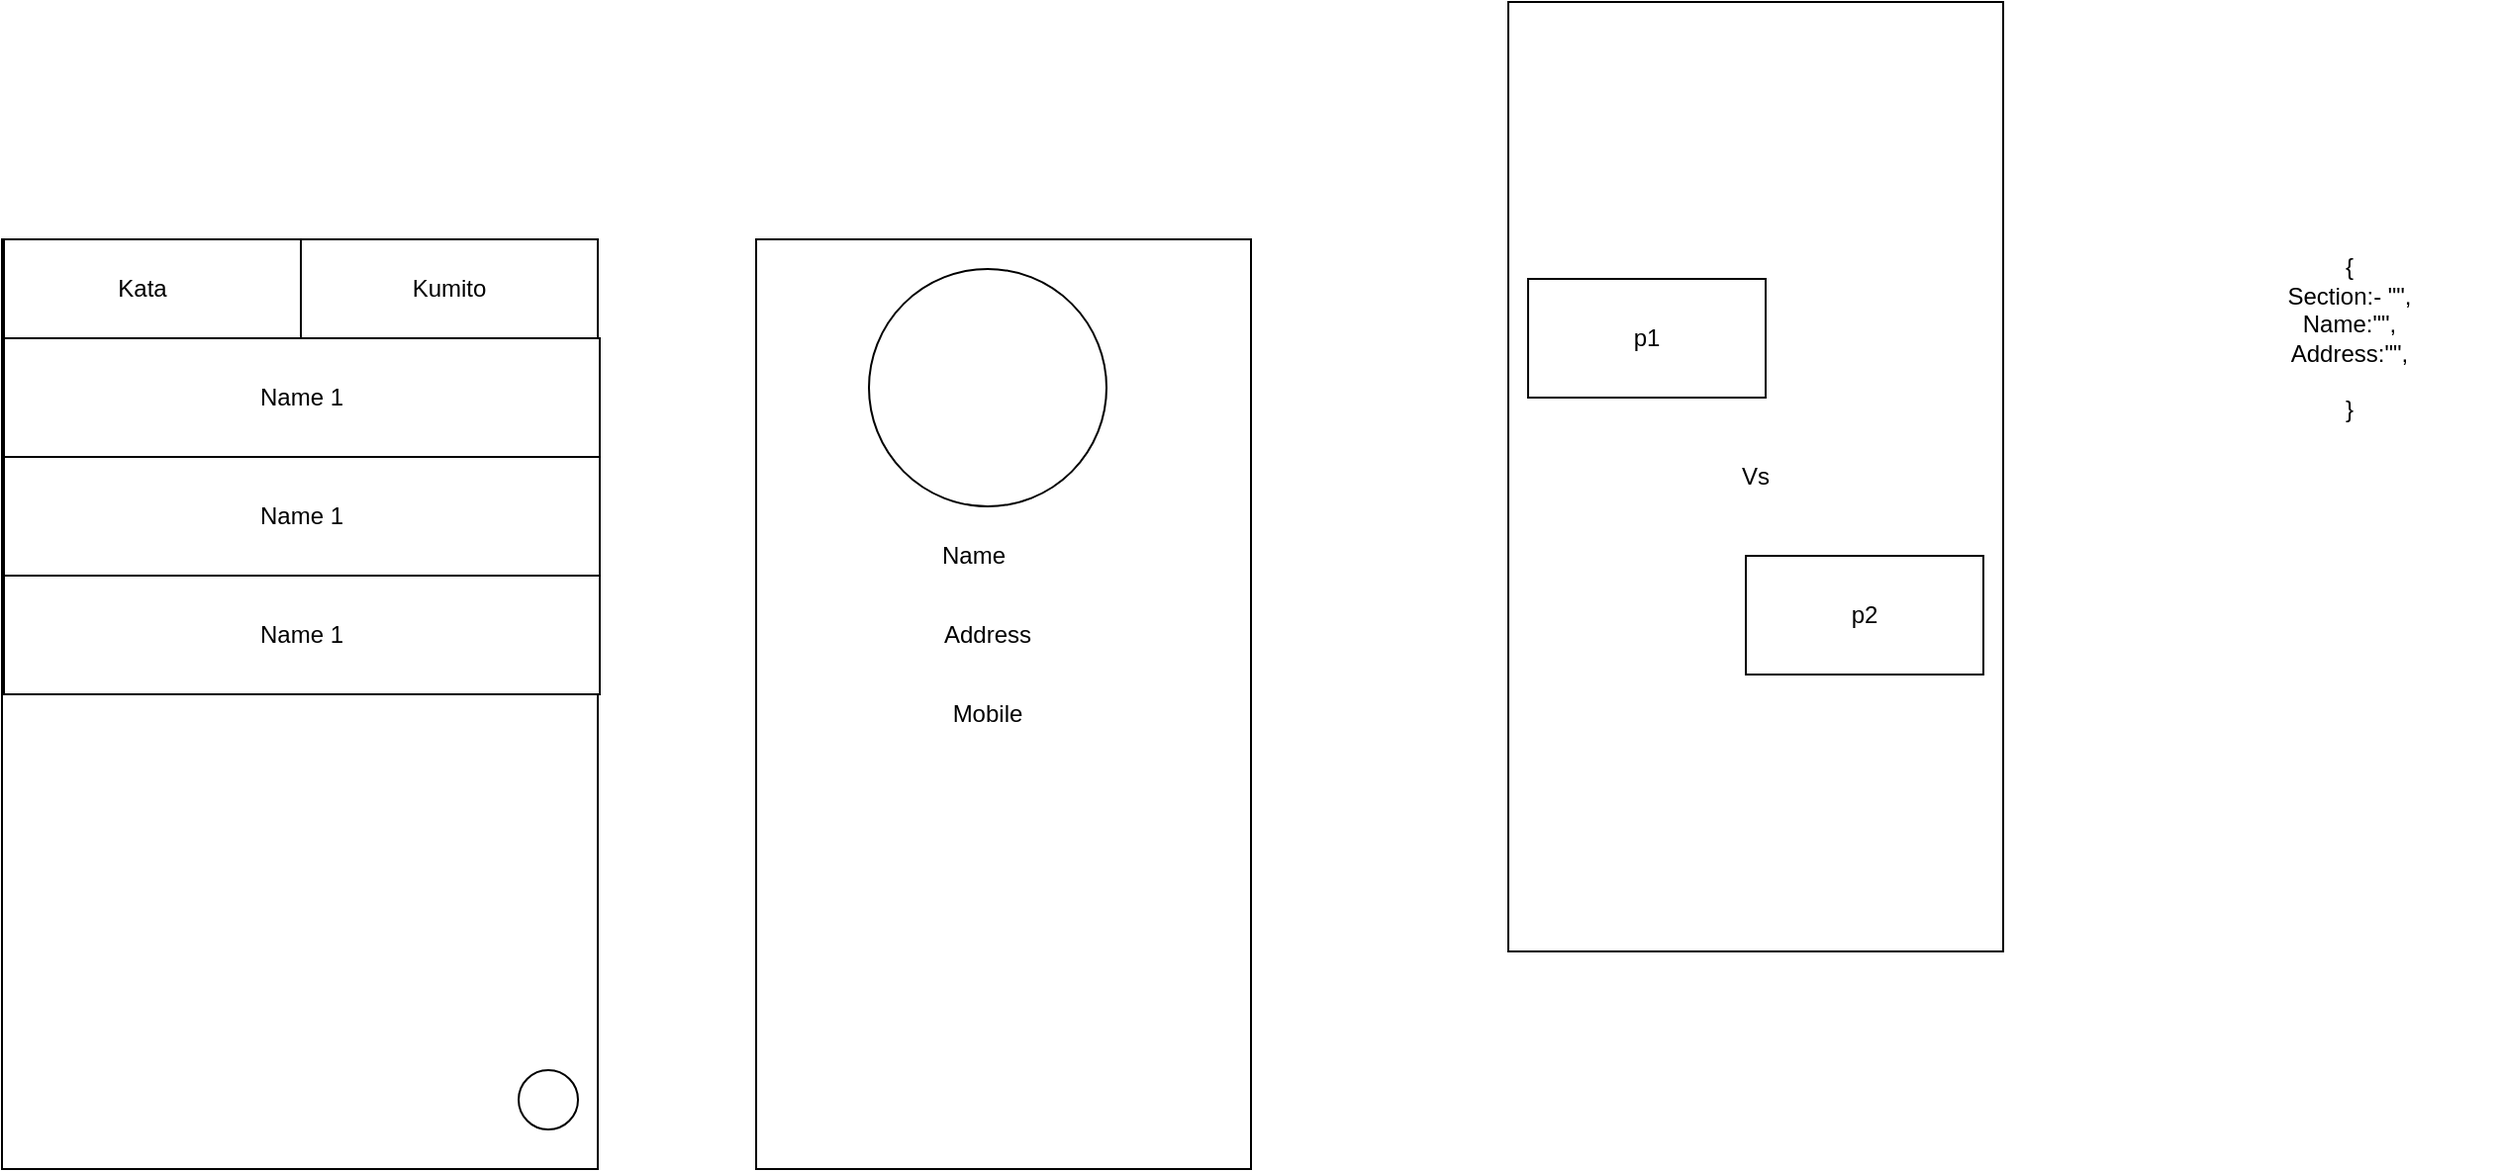 <mxfile version="14.4.4" type="github">
  <diagram id="pchS6Hf_Uqh4I5BB2NQV" name="Page-1">
    <mxGraphModel dx="820" dy="1619" grid="1" gridSize="10" guides="1" tooltips="1" connect="1" arrows="1" fold="1" page="1" pageScale="1" pageWidth="827" pageHeight="1169" math="0" shadow="0">
      <root>
        <mxCell id="0" />
        <mxCell id="1" parent="0" />
        <mxCell id="5fxtnOiOH_zPr_XEe2Hh-4" value="" style="rounded=0;whiteSpace=wrap;html=1;" vertex="1" parent="1">
          <mxGeometry x="269" y="20" width="301" height="470" as="geometry" />
        </mxCell>
        <mxCell id="5fxtnOiOH_zPr_XEe2Hh-14" value="" style="rounded=0;whiteSpace=wrap;html=1;" vertex="1" parent="1">
          <mxGeometry x="270" y="20" width="300" height="50" as="geometry" />
        </mxCell>
        <mxCell id="5fxtnOiOH_zPr_XEe2Hh-16" value="" style="rounded=0;whiteSpace=wrap;html=1;" vertex="1" parent="1">
          <mxGeometry x="270" y="20" width="150" height="50" as="geometry" />
        </mxCell>
        <mxCell id="5fxtnOiOH_zPr_XEe2Hh-17" value="Kumito" style="rounded=0;whiteSpace=wrap;html=1;" vertex="1" parent="1">
          <mxGeometry x="420" y="20" width="150" height="50" as="geometry" />
        </mxCell>
        <mxCell id="5fxtnOiOH_zPr_XEe2Hh-18" value="Kata" style="text;html=1;strokeColor=none;fillColor=none;align=center;verticalAlign=middle;whiteSpace=wrap;rounded=0;" vertex="1" parent="1">
          <mxGeometry x="320" y="35" width="40" height="20" as="geometry" />
        </mxCell>
        <mxCell id="5fxtnOiOH_zPr_XEe2Hh-19" value="Name 1" style="rounded=0;whiteSpace=wrap;html=1;" vertex="1" parent="1">
          <mxGeometry x="270" y="70" width="301" height="60" as="geometry" />
        </mxCell>
        <mxCell id="5fxtnOiOH_zPr_XEe2Hh-20" value="Name 1" style="rounded=0;whiteSpace=wrap;html=1;" vertex="1" parent="1">
          <mxGeometry x="270" y="130" width="301" height="60" as="geometry" />
        </mxCell>
        <mxCell id="5fxtnOiOH_zPr_XEe2Hh-21" value="Name 1" style="rounded=0;whiteSpace=wrap;html=1;" vertex="1" parent="1">
          <mxGeometry x="270" y="190" width="301" height="60" as="geometry" />
        </mxCell>
        <mxCell id="5fxtnOiOH_zPr_XEe2Hh-22" value="" style="rounded=0;whiteSpace=wrap;html=1;" vertex="1" parent="1">
          <mxGeometry x="650" y="20" width="250" height="470" as="geometry" />
        </mxCell>
        <mxCell id="5fxtnOiOH_zPr_XEe2Hh-23" value="" style="ellipse;whiteSpace=wrap;html=1;" vertex="1" parent="1">
          <mxGeometry x="707" y="35" width="120" height="120" as="geometry" />
        </mxCell>
        <mxCell id="5fxtnOiOH_zPr_XEe2Hh-24" value="Name" style="text;html=1;strokeColor=none;fillColor=none;align=center;verticalAlign=middle;whiteSpace=wrap;rounded=0;" vertex="1" parent="1">
          <mxGeometry x="720" y="170" width="80" height="20" as="geometry" />
        </mxCell>
        <mxCell id="5fxtnOiOH_zPr_XEe2Hh-25" value="" style="ellipse;whiteSpace=wrap;html=1;aspect=fixed;" vertex="1" parent="1">
          <mxGeometry x="530" y="440" width="30" height="30" as="geometry" />
        </mxCell>
        <mxCell id="5fxtnOiOH_zPr_XEe2Hh-26" value="Address" style="text;html=1;strokeColor=none;fillColor=none;align=center;verticalAlign=middle;whiteSpace=wrap;rounded=0;" vertex="1" parent="1">
          <mxGeometry x="747" y="210" width="40" height="20" as="geometry" />
        </mxCell>
        <mxCell id="5fxtnOiOH_zPr_XEe2Hh-27" value="Mobile" style="text;html=1;strokeColor=none;fillColor=none;align=center;verticalAlign=middle;whiteSpace=wrap;rounded=0;" vertex="1" parent="1">
          <mxGeometry x="747" y="250" width="40" height="20" as="geometry" />
        </mxCell>
        <mxCell id="5fxtnOiOH_zPr_XEe2Hh-28" value="Vs" style="rounded=0;whiteSpace=wrap;html=1;" vertex="1" parent="1">
          <mxGeometry x="1030" y="-100" width="250" height="480" as="geometry" />
        </mxCell>
        <mxCell id="5fxtnOiOH_zPr_XEe2Hh-29" value="p1" style="rounded=0;whiteSpace=wrap;html=1;" vertex="1" parent="1">
          <mxGeometry x="1040" y="40" width="120" height="60" as="geometry" />
        </mxCell>
        <mxCell id="5fxtnOiOH_zPr_XEe2Hh-30" value="p2" style="rounded=0;whiteSpace=wrap;html=1;" vertex="1" parent="1">
          <mxGeometry x="1150" y="180" width="120" height="60" as="geometry" />
        </mxCell>
        <mxCell id="5fxtnOiOH_zPr_XEe2Hh-31" value="{&lt;br&gt;Section:- &quot;&quot;,&lt;br&gt;Name:&quot;&quot;,&lt;br&gt;Address:&quot;&quot;,&lt;br&gt;&lt;br&gt;}" style="text;html=1;strokeColor=none;fillColor=none;align=center;verticalAlign=middle;whiteSpace=wrap;rounded=0;" vertex="1" parent="1">
          <mxGeometry x="1380" y="-95" width="150" height="330" as="geometry" />
        </mxCell>
      </root>
    </mxGraphModel>
  </diagram>
</mxfile>

